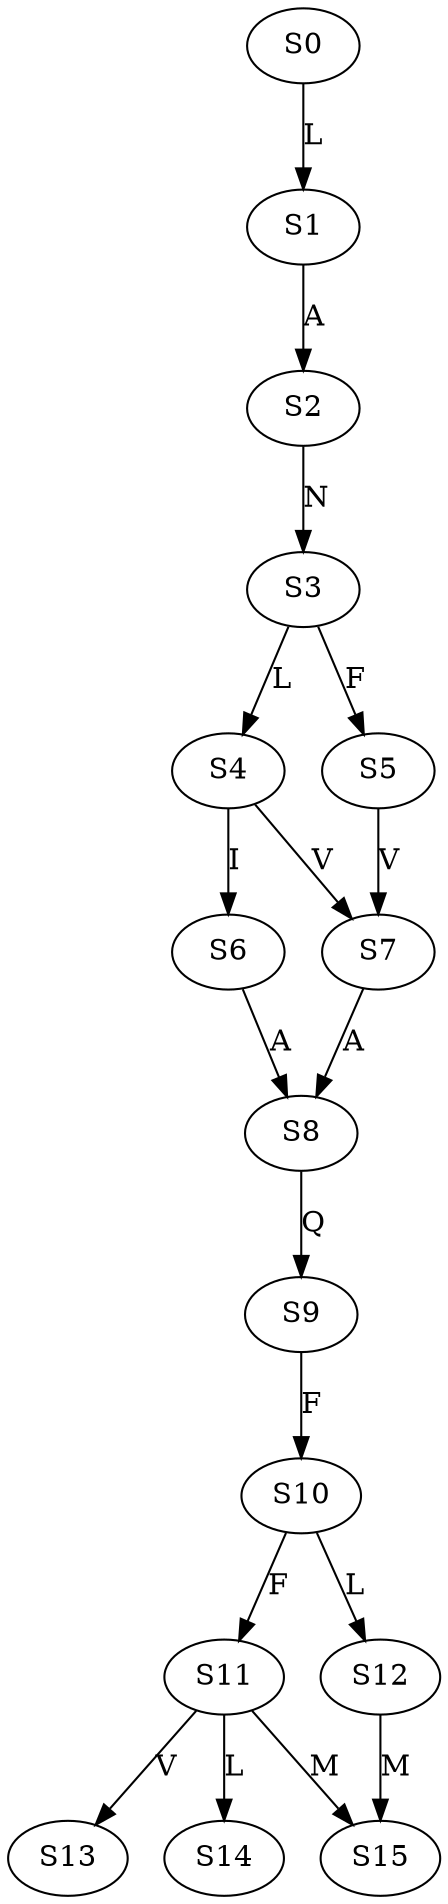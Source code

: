 strict digraph  {
	S0 -> S1 [ label = L ];
	S1 -> S2 [ label = A ];
	S2 -> S3 [ label = N ];
	S3 -> S4 [ label = L ];
	S3 -> S5 [ label = F ];
	S4 -> S6 [ label = I ];
	S4 -> S7 [ label = V ];
	S5 -> S7 [ label = V ];
	S6 -> S8 [ label = A ];
	S7 -> S8 [ label = A ];
	S8 -> S9 [ label = Q ];
	S9 -> S10 [ label = F ];
	S10 -> S11 [ label = F ];
	S10 -> S12 [ label = L ];
	S11 -> S13 [ label = V ];
	S11 -> S14 [ label = L ];
	S11 -> S15 [ label = M ];
	S12 -> S15 [ label = M ];
}
